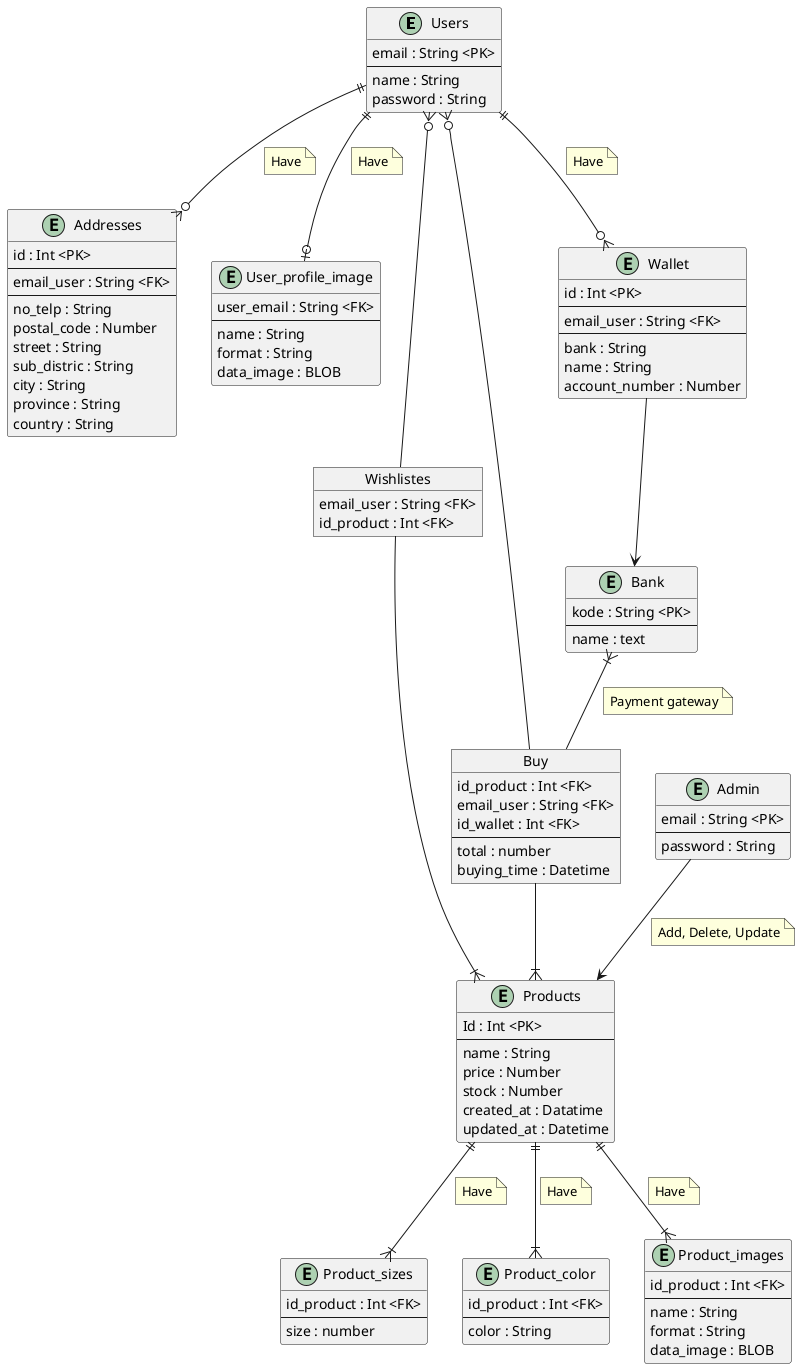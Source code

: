 @startuml ZXSneakers
entity Users {
 email : String <PK>
 --
 name : String
 password : String
}

entity Admin {
 email : String <PK>
 --
 password : String
}

entity Products {
 Id : Int <PK>
 --
 name : String
 price : Number
 stock : Number
 created_at : Datatime
 updated_at : Datetime
}

entity Product_sizes {
 id_product : Int <FK>
 --
 size : number
}

entity Product_color {
 id_product : Int <FK>
 --
 color : String
}

entity Product_images {
 id_product : Int <FK>
 --
 name : String
 format : String
 data_image : BLOB
}

entity Addresses {
 id : Int <PK>
 --
 email_user : String <FK>
 --
 no_telp : String
 postal_code : Number
 street : String
 sub_distric : String
 city : String
 province : String
 country : String
}

entity User_profile_image {
 user_email : String <FK>
 --
 name : String
 format : String
 data_image : BLOB
}

entity Wallet {
 id : Int <PK>
 --
 email_user : String <FK>
 --
 bank : String
 name : String
 account_number : Number
}

entity Bank {
    kode : String <PK>
    --
    name : text
}

object Wishlistes {
 email_user : String <FK>
 id_product : Int <FK>
}

object Buy {
 id_product : Int <FK>
 email_user : String <FK>
 id_wallet : Int <FK>
 --
 total : number
 buying_time : Datetime
}

Users ||--o{ Addresses
note on link
    Have
end note
Users ||--o{ Wallet
note on link
    Have
end note
Users ||--o| User_profile_image
note on link
    Have
end note
Products ||--|{ Product_sizes
note on link
    Have
end note
Products ||--|{ Product_color
note on link
    Have
end note
Products ||--|{ Product_images
note on link
    Have
end note
Users }o-- Buy
Bank }|-- Buy 
note on link
    Payment gateway
end note
Buy --|{ Products
Users }o-- Wishlistes
Wishlistes --|{ Products
Admin --> Products
note on link
    Add, Delete, Update
end note
Wallet --> Bank
@enduml